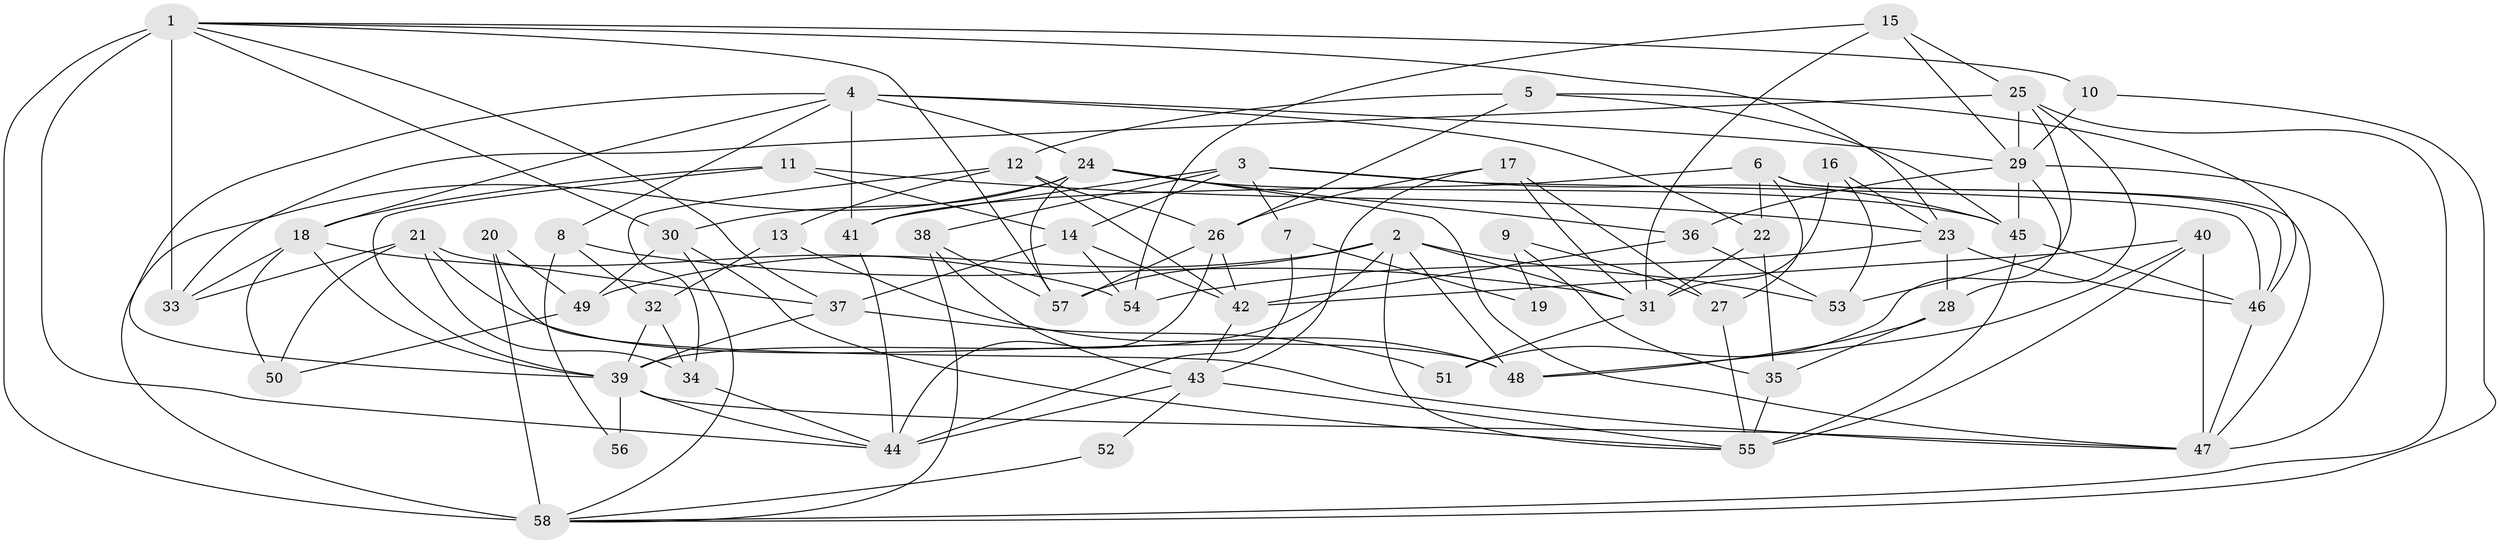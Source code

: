// original degree distribution, {7: 0.052083333333333336, 5: 0.16666666666666666, 4: 0.2604166666666667, 8: 0.020833333333333332, 3: 0.3020833333333333, 6: 0.07291666666666667, 2: 0.125}
// Generated by graph-tools (version 1.1) at 2025/37/03/04/25 23:37:01]
// undirected, 58 vertices, 141 edges
graph export_dot {
  node [color=gray90,style=filled];
  1;
  2;
  3;
  4;
  5;
  6;
  7;
  8;
  9;
  10;
  11;
  12;
  13;
  14;
  15;
  16;
  17;
  18;
  19;
  20;
  21;
  22;
  23;
  24;
  25;
  26;
  27;
  28;
  29;
  30;
  31;
  32;
  33;
  34;
  35;
  36;
  37;
  38;
  39;
  40;
  41;
  42;
  43;
  44;
  45;
  46;
  47;
  48;
  49;
  50;
  51;
  52;
  53;
  54;
  55;
  56;
  57;
  58;
  1 -- 10 [weight=1.0];
  1 -- 23 [weight=1.0];
  1 -- 30 [weight=1.0];
  1 -- 33 [weight=2.0];
  1 -- 37 [weight=1.0];
  1 -- 44 [weight=1.0];
  1 -- 57 [weight=1.0];
  1 -- 58 [weight=3.0];
  2 -- 31 [weight=1.0];
  2 -- 39 [weight=1.0];
  2 -- 48 [weight=1.0];
  2 -- 49 [weight=1.0];
  2 -- 53 [weight=1.0];
  2 -- 55 [weight=1.0];
  2 -- 57 [weight=1.0];
  3 -- 7 [weight=1.0];
  3 -- 14 [weight=1.0];
  3 -- 38 [weight=1.0];
  3 -- 41 [weight=1.0];
  3 -- 45 [weight=1.0];
  3 -- 46 [weight=1.0];
  4 -- 8 [weight=1.0];
  4 -- 18 [weight=1.0];
  4 -- 22 [weight=1.0];
  4 -- 24 [weight=1.0];
  4 -- 29 [weight=1.0];
  4 -- 39 [weight=1.0];
  4 -- 41 [weight=1.0];
  5 -- 12 [weight=1.0];
  5 -- 26 [weight=1.0];
  5 -- 45 [weight=1.0];
  5 -- 46 [weight=1.0];
  6 -- 22 [weight=1.0];
  6 -- 27 [weight=1.0];
  6 -- 41 [weight=1.0];
  6 -- 46 [weight=1.0];
  6 -- 47 [weight=1.0];
  7 -- 19 [weight=1.0];
  7 -- 44 [weight=1.0];
  8 -- 31 [weight=2.0];
  8 -- 32 [weight=1.0];
  8 -- 56 [weight=1.0];
  9 -- 19 [weight=1.0];
  9 -- 27 [weight=1.0];
  9 -- 35 [weight=1.0];
  10 -- 29 [weight=1.0];
  10 -- 58 [weight=1.0];
  11 -- 14 [weight=1.0];
  11 -- 18 [weight=1.0];
  11 -- 23 [weight=1.0];
  11 -- 39 [weight=1.0];
  12 -- 13 [weight=1.0];
  12 -- 26 [weight=1.0];
  12 -- 34 [weight=1.0];
  12 -- 42 [weight=1.0];
  13 -- 32 [weight=1.0];
  13 -- 48 [weight=1.0];
  14 -- 37 [weight=1.0];
  14 -- 42 [weight=1.0];
  14 -- 54 [weight=1.0];
  15 -- 25 [weight=1.0];
  15 -- 29 [weight=1.0];
  15 -- 31 [weight=1.0];
  15 -- 54 [weight=1.0];
  16 -- 23 [weight=1.0];
  16 -- 31 [weight=2.0];
  16 -- 53 [weight=1.0];
  17 -- 26 [weight=1.0];
  17 -- 27 [weight=1.0];
  17 -- 31 [weight=1.0];
  17 -- 43 [weight=1.0];
  18 -- 33 [weight=1.0];
  18 -- 39 [weight=1.0];
  18 -- 50 [weight=1.0];
  18 -- 54 [weight=1.0];
  20 -- 47 [weight=1.0];
  20 -- 49 [weight=1.0];
  20 -- 58 [weight=1.0];
  21 -- 33 [weight=1.0];
  21 -- 34 [weight=1.0];
  21 -- 37 [weight=1.0];
  21 -- 48 [weight=1.0];
  21 -- 50 [weight=1.0];
  22 -- 31 [weight=1.0];
  22 -- 35 [weight=1.0];
  23 -- 28 [weight=1.0];
  23 -- 46 [weight=1.0];
  23 -- 54 [weight=1.0];
  24 -- 30 [weight=1.0];
  24 -- 36 [weight=1.0];
  24 -- 45 [weight=1.0];
  24 -- 47 [weight=1.0];
  24 -- 57 [weight=1.0];
  24 -- 58 [weight=1.0];
  25 -- 28 [weight=1.0];
  25 -- 29 [weight=1.0];
  25 -- 33 [weight=1.0];
  25 -- 53 [weight=1.0];
  25 -- 58 [weight=1.0];
  26 -- 42 [weight=1.0];
  26 -- 44 [weight=1.0];
  26 -- 57 [weight=2.0];
  27 -- 55 [weight=1.0];
  28 -- 35 [weight=1.0];
  28 -- 48 [weight=1.0];
  29 -- 36 [weight=1.0];
  29 -- 45 [weight=1.0];
  29 -- 47 [weight=1.0];
  29 -- 51 [weight=1.0];
  30 -- 49 [weight=1.0];
  30 -- 55 [weight=1.0];
  30 -- 58 [weight=1.0];
  31 -- 51 [weight=2.0];
  32 -- 34 [weight=1.0];
  32 -- 39 [weight=1.0];
  34 -- 44 [weight=1.0];
  35 -- 55 [weight=1.0];
  36 -- 42 [weight=1.0];
  36 -- 53 [weight=1.0];
  37 -- 39 [weight=1.0];
  37 -- 51 [weight=1.0];
  38 -- 43 [weight=1.0];
  38 -- 57 [weight=1.0];
  38 -- 58 [weight=1.0];
  39 -- 44 [weight=1.0];
  39 -- 47 [weight=1.0];
  39 -- 56 [weight=2.0];
  40 -- 42 [weight=2.0];
  40 -- 47 [weight=1.0];
  40 -- 48 [weight=1.0];
  40 -- 55 [weight=2.0];
  41 -- 44 [weight=1.0];
  42 -- 43 [weight=1.0];
  43 -- 44 [weight=1.0];
  43 -- 52 [weight=1.0];
  43 -- 55 [weight=1.0];
  45 -- 46 [weight=1.0];
  45 -- 55 [weight=1.0];
  46 -- 47 [weight=1.0];
  49 -- 50 [weight=2.0];
  52 -- 58 [weight=1.0];
}
